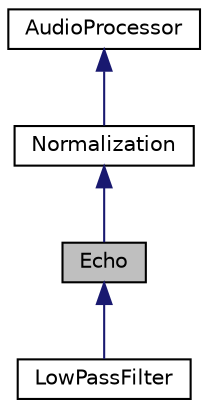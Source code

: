 digraph "Echo"
{
 // LATEX_PDF_SIZE
  edge [fontname="Helvetica",fontsize="10",labelfontname="Helvetica",labelfontsize="10"];
  node [fontname="Helvetica",fontsize="10",shape=record];
  Node1 [label="Echo",height=0.2,width=0.4,color="black", fillcolor="grey75", style="filled", fontcolor="black",tooltip=" "];
  Node2 -> Node1 [dir="back",color="midnightblue",fontsize="10",style="solid"];
  Node2 [label="Normalization",height=0.2,width=0.4,color="black", fillcolor="white", style="filled",URL="$d6/d51/classNormalization.html",tooltip=" "];
  Node3 -> Node2 [dir="back",color="midnightblue",fontsize="10",style="solid"];
  Node3 [label="AudioProcessor",height=0.2,width=0.4,color="black", fillcolor="white", style="filled",URL="$d5/db2/classAudioProcessor.html",tooltip=" "];
  Node1 -> Node4 [dir="back",color="midnightblue",fontsize="10",style="solid"];
  Node4 [label="LowPassFilter",height=0.2,width=0.4,color="black", fillcolor="white", style="filled",URL="$d9/d1a/classLowPassFilter.html",tooltip=" "];
}
